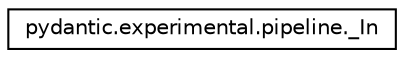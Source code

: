 digraph "Graphical Class Hierarchy"
{
 // LATEX_PDF_SIZE
  edge [fontname="Helvetica",fontsize="10",labelfontname="Helvetica",labelfontsize="10"];
  node [fontname="Helvetica",fontsize="10",shape=record];
  rankdir="LR";
  Node0 [label="pydantic.experimental.pipeline._In",height=0.2,width=0.4,color="black", fillcolor="white", style="filled",URL="$classpydantic_1_1experimental_1_1pipeline_1_1__In.html",tooltip=" "];
}
